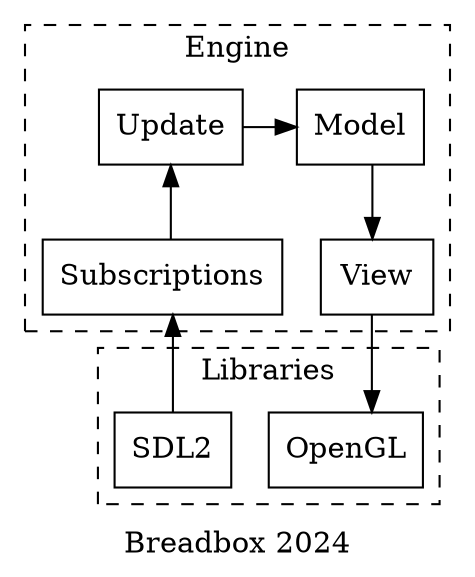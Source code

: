 digraph {
    graph [splines=ortho]
    node [shape=box]

    label="Breadbox 2024"

    subgraph cluster_engine {
        label="Engine"
        style=dashed

        model [label="Model"]
        subscriptions [label="Subscriptions"]
        update [label="Update"]
        view [label="View"]

        {rank=same; update model}
        {rank=same; subscriptions view}

        subscriptions -> update -> model -> view
    }
    
    subgraph cluster_libraries {
        label="Libraries"
        style=dashed

        opengl [label="OpenGL"]
        sdl2 [label="SDL2"]
    }

    sdl2 -> subscriptions

    view -> opengl
}